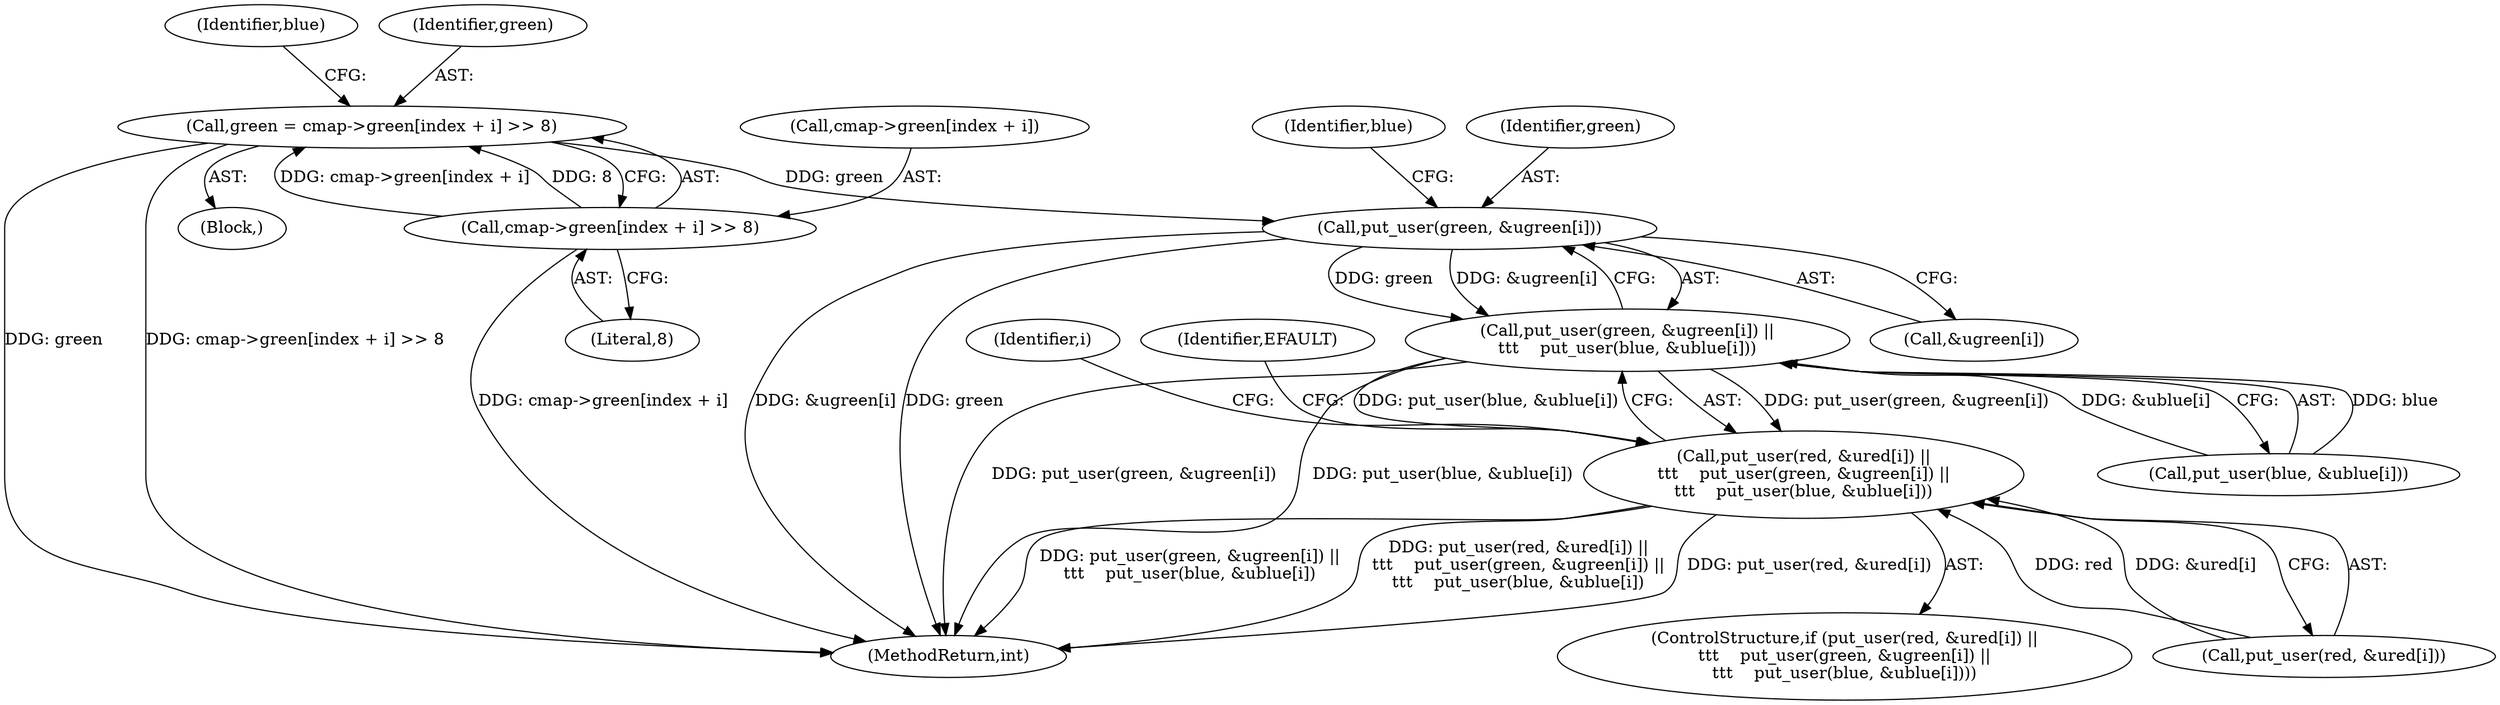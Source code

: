 digraph "0_linux_250c6c49e3b68756b14983c076183568636e2bde@pointer" {
"1000455" [label="(Call,put_user(green, &ugreen[i]))"];
"1000424" [label="(Call,green = cmap->green[index + i] >> 8)"];
"1000426" [label="(Call,cmap->green[index + i] >> 8)"];
"1000454" [label="(Call,put_user(green, &ugreen[i]) ||\n\t\t\t    put_user(blue, &ublue[i]))"];
"1000447" [label="(Call,put_user(red, &ured[i]) ||\n\t\t\t    put_user(green, &ugreen[i]) ||\n\t\t\t    put_user(blue, &ublue[i]))"];
"1000456" [label="(Identifier,green)"];
"1000436" [label="(Identifier,blue)"];
"1000411" [label="(Identifier,i)"];
"1000412" [label="(Block,)"];
"1000424" [label="(Call,green = cmap->green[index + i] >> 8)"];
"1000434" [label="(Literal,8)"];
"1000455" [label="(Call,put_user(green, &ugreen[i]))"];
"1000448" [label="(Call,put_user(red, &ured[i]))"];
"1000469" [label="(Identifier,EFAULT)"];
"1000426" [label="(Call,cmap->green[index + i] >> 8)"];
"1000427" [label="(Call,cmap->green[index + i])"];
"1000462" [label="(Identifier,blue)"];
"1000447" [label="(Call,put_user(red, &ured[i]) ||\n\t\t\t    put_user(green, &ugreen[i]) ||\n\t\t\t    put_user(blue, &ublue[i]))"];
"1000476" [label="(MethodReturn,int)"];
"1000425" [label="(Identifier,green)"];
"1000461" [label="(Call,put_user(blue, &ublue[i]))"];
"1000446" [label="(ControlStructure,if (put_user(red, &ured[i]) ||\n\t\t\t    put_user(green, &ugreen[i]) ||\n\t\t\t    put_user(blue, &ublue[i])))"];
"1000454" [label="(Call,put_user(green, &ugreen[i]) ||\n\t\t\t    put_user(blue, &ublue[i]))"];
"1000457" [label="(Call,&ugreen[i])"];
"1000455" -> "1000454"  [label="AST: "];
"1000455" -> "1000457"  [label="CFG: "];
"1000456" -> "1000455"  [label="AST: "];
"1000457" -> "1000455"  [label="AST: "];
"1000462" -> "1000455"  [label="CFG: "];
"1000454" -> "1000455"  [label="CFG: "];
"1000455" -> "1000476"  [label="DDG: &ugreen[i]"];
"1000455" -> "1000476"  [label="DDG: green"];
"1000455" -> "1000454"  [label="DDG: green"];
"1000455" -> "1000454"  [label="DDG: &ugreen[i]"];
"1000424" -> "1000455"  [label="DDG: green"];
"1000424" -> "1000412"  [label="AST: "];
"1000424" -> "1000426"  [label="CFG: "];
"1000425" -> "1000424"  [label="AST: "];
"1000426" -> "1000424"  [label="AST: "];
"1000436" -> "1000424"  [label="CFG: "];
"1000424" -> "1000476"  [label="DDG: cmap->green[index + i] >> 8"];
"1000424" -> "1000476"  [label="DDG: green"];
"1000426" -> "1000424"  [label="DDG: cmap->green[index + i]"];
"1000426" -> "1000424"  [label="DDG: 8"];
"1000426" -> "1000434"  [label="CFG: "];
"1000427" -> "1000426"  [label="AST: "];
"1000434" -> "1000426"  [label="AST: "];
"1000426" -> "1000476"  [label="DDG: cmap->green[index + i]"];
"1000454" -> "1000447"  [label="AST: "];
"1000454" -> "1000461"  [label="CFG: "];
"1000461" -> "1000454"  [label="AST: "];
"1000447" -> "1000454"  [label="CFG: "];
"1000454" -> "1000476"  [label="DDG: put_user(green, &ugreen[i])"];
"1000454" -> "1000476"  [label="DDG: put_user(blue, &ublue[i])"];
"1000454" -> "1000447"  [label="DDG: put_user(green, &ugreen[i])"];
"1000454" -> "1000447"  [label="DDG: put_user(blue, &ublue[i])"];
"1000461" -> "1000454"  [label="DDG: blue"];
"1000461" -> "1000454"  [label="DDG: &ublue[i]"];
"1000447" -> "1000446"  [label="AST: "];
"1000447" -> "1000448"  [label="CFG: "];
"1000448" -> "1000447"  [label="AST: "];
"1000469" -> "1000447"  [label="CFG: "];
"1000411" -> "1000447"  [label="CFG: "];
"1000447" -> "1000476"  [label="DDG: put_user(red, &ured[i]) ||\n\t\t\t    put_user(green, &ugreen[i]) ||\n\t\t\t    put_user(blue, &ublue[i])"];
"1000447" -> "1000476"  [label="DDG: put_user(red, &ured[i])"];
"1000447" -> "1000476"  [label="DDG: put_user(green, &ugreen[i]) ||\n\t\t\t    put_user(blue, &ublue[i])"];
"1000448" -> "1000447"  [label="DDG: red"];
"1000448" -> "1000447"  [label="DDG: &ured[i]"];
}
